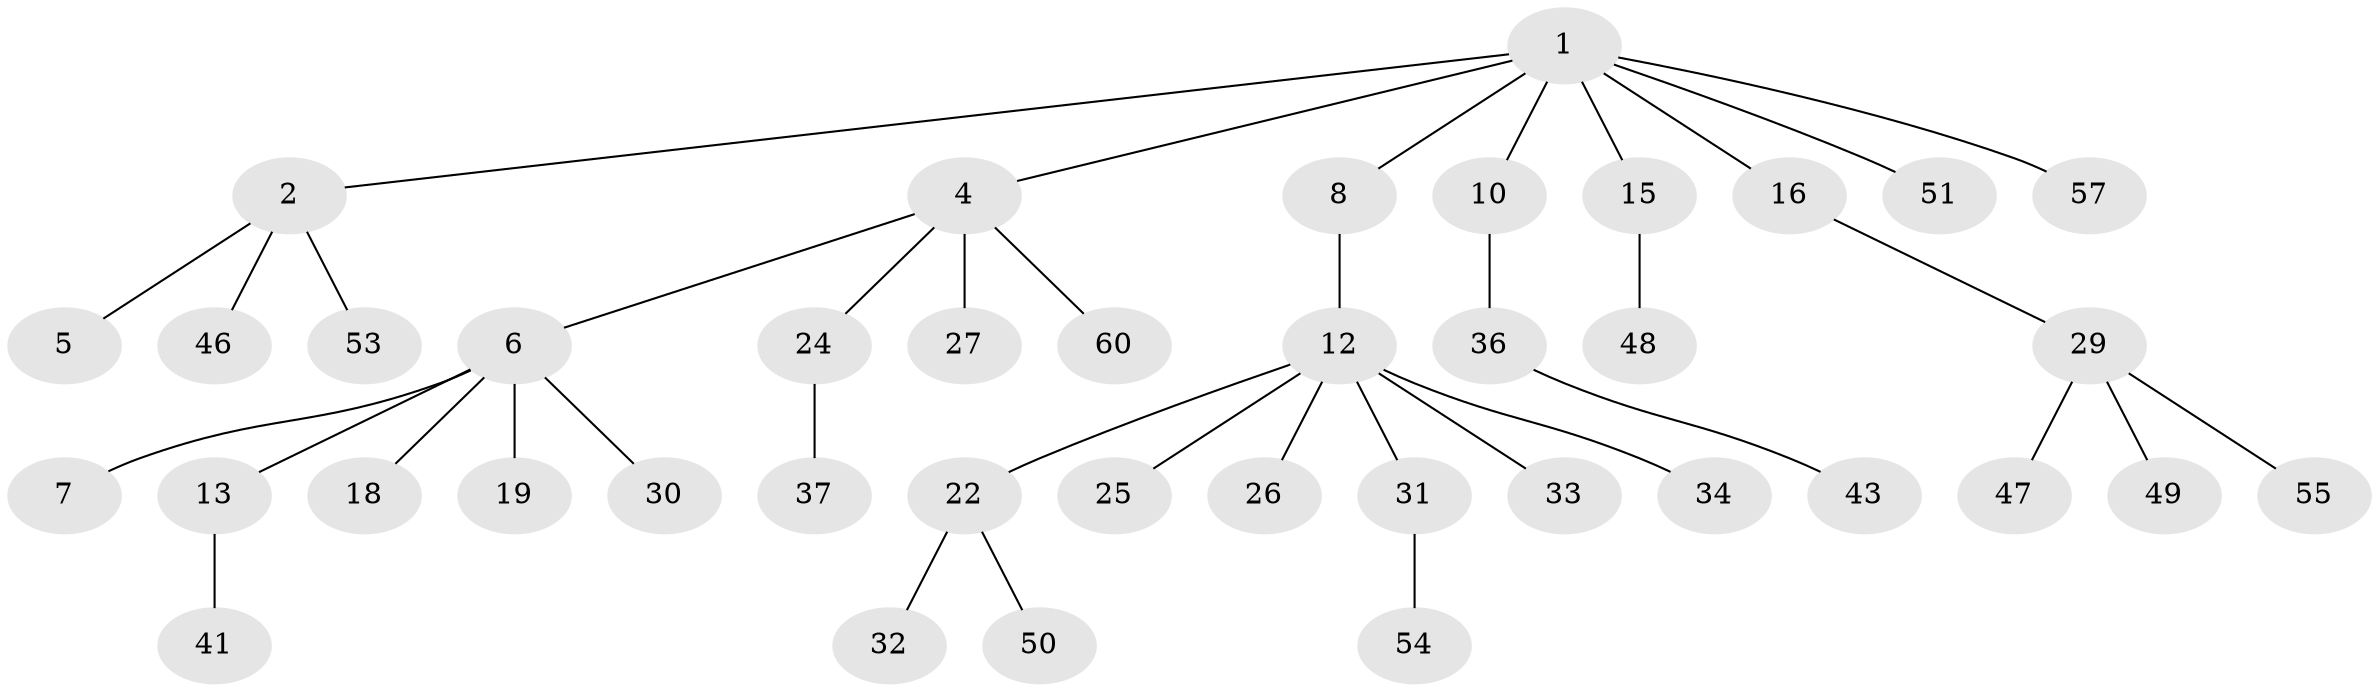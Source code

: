 // Generated by graph-tools (version 1.1) at 2025/24/03/03/25 07:24:06]
// undirected, 40 vertices, 39 edges
graph export_dot {
graph [start="1"]
  node [color=gray90,style=filled];
  1 [super="+3"];
  2 [super="+40"];
  4 [super="+9"];
  5 [super="+38"];
  6 [super="+11"];
  7 [super="+14"];
  8;
  10 [super="+21"];
  12 [super="+28"];
  13 [super="+17"];
  15 [super="+20"];
  16;
  18 [super="+61"];
  19 [super="+23"];
  22 [super="+39"];
  24 [super="+45"];
  25;
  26;
  27;
  29 [super="+42"];
  30 [super="+35"];
  31 [super="+44"];
  32 [super="+56"];
  33;
  34 [super="+59"];
  36;
  37;
  41;
  43;
  46;
  47;
  48 [super="+52"];
  49;
  50;
  51;
  53;
  54;
  55 [super="+58"];
  57;
  60;
  1 -- 2;
  1 -- 15;
  1 -- 16;
  1 -- 51;
  1 -- 57;
  1 -- 8;
  1 -- 10;
  1 -- 4;
  2 -- 5;
  2 -- 53;
  2 -- 46;
  4 -- 6;
  4 -- 60;
  4 -- 24;
  4 -- 27;
  6 -- 7;
  6 -- 18;
  6 -- 19;
  6 -- 13;
  6 -- 30;
  8 -- 12;
  10 -- 36;
  12 -- 22;
  12 -- 25;
  12 -- 26;
  12 -- 33;
  12 -- 34;
  12 -- 31;
  13 -- 41;
  15 -- 48;
  16 -- 29;
  22 -- 32;
  22 -- 50;
  24 -- 37;
  29 -- 55;
  29 -- 49;
  29 -- 47;
  31 -- 54;
  36 -- 43;
}

